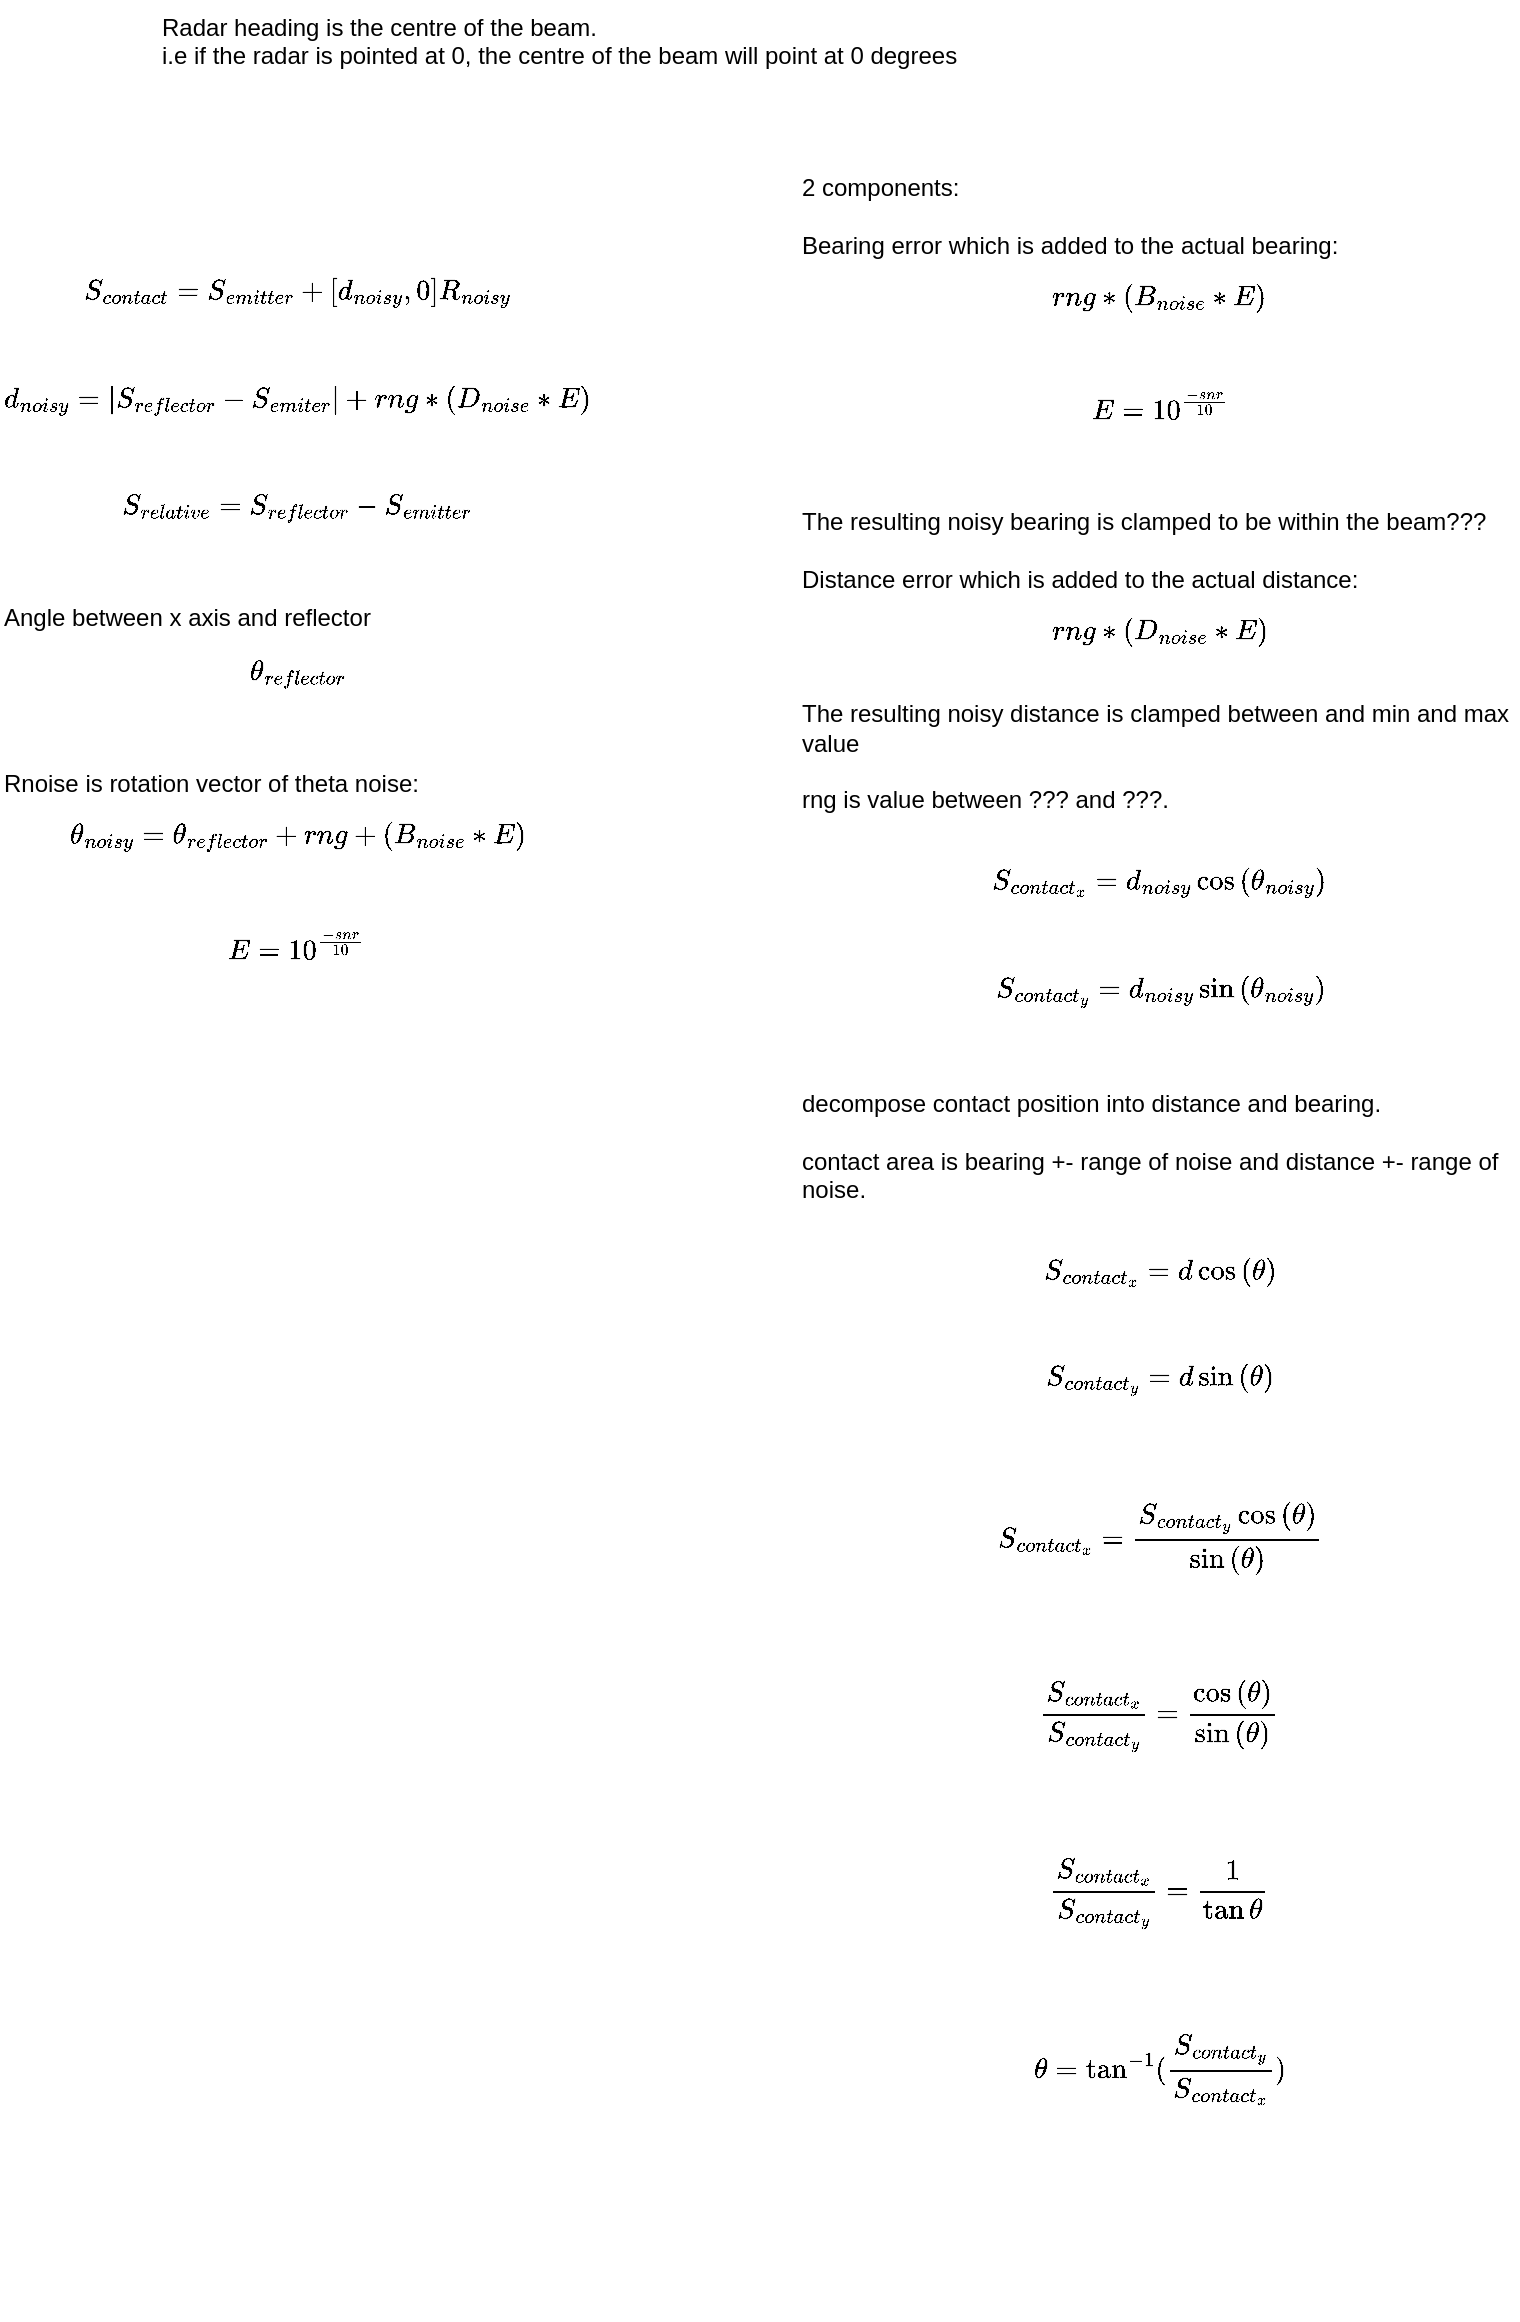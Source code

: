 <mxfile>
    <diagram id="oMWmP5yIQb9v1oDgImQl" name="Page-1">
        <mxGraphModel dx="-285" dy="1956" grid="1" gridSize="10" guides="1" tooltips="1" connect="1" arrows="1" fold="1" page="1" pageScale="1" pageWidth="827" pageHeight="1169" math="1" shadow="0">
            <root>
                <mxCell id="0"/>
                <mxCell id="1" parent="0"/>
                <mxCell id="2" value="$$ S_{contact} = S_{emitter} +[d_{noisy}, 0] R_{noisy}$$&lt;br&gt;$$ d_{noisy}=|S_{reflector}-S_{emiter}| +{rng} * (D_{noise} * E)&amp;nbsp;$$&lt;br&gt;$$ S_{relative} = S_{reflector} - S_{emitter}$$&lt;br&gt;&lt;br&gt;Angle between x axis and reflector&lt;br&gt;$$ \theta_{reflector} $$&lt;br&gt;&lt;br&gt;Rnoise is rotation vector of theta noise:&lt;br&gt;$$ \theta_{noisy} = \theta_{reflector} + {rng} + (B_{noise} * E)$$&lt;br&gt;$$ E = 10^{\frac{{-snr}}{10}}$$" style="text;html=1;strokeColor=none;fillColor=none;align=left;verticalAlign=top;whiteSpace=wrap;rounded=0;" parent="1" vertex="1">
                    <mxGeometry x="881" y="40" width="360" height="520" as="geometry"/>
                </mxCell>
                <mxCell id="3" value="2 components:&lt;br&gt;&lt;br&gt;Bearing error which is added to the actual bearing:&lt;br&gt;$$ {rng} * (B_{noise} * E) $$&lt;br&gt;$$ E = 10^{\frac{{-snr}}{10}} $$&lt;br&gt;&lt;br&gt;The resulting noisy bearing is clamped to be within the beam???&lt;br&gt;&lt;br&gt;Distance error which is added to the actual distance:&lt;br&gt;$$ {rng} * (D_{noise} * E) $$&lt;br&gt;The resulting noisy distance is clamped between and min and max value&lt;br&gt;&lt;br&gt;rng is value between ??? and ???.&lt;br&gt;&lt;br&gt;$$ S_{{contact}_x} = d_{noisy} \cos{(\theta_{noisy})} $$&lt;br&gt;$$ S_{{contact}_y} = d_{noisy} \sin{(\theta_{noisy})} $$&lt;br&gt;&lt;br&gt;decompose contact position into distance and bearing.&lt;br&gt;&lt;br&gt;contact area is bearing +- range of noise and distance +- range of noise.&lt;br&gt;&lt;br&gt;$$ S_{{contact}_x} = d \cos{(\theta)} $$&lt;br&gt;$$ S_{{contact}_y} = d \sin{(\theta)} $$&lt;br&gt;&lt;br&gt;$$ S_{{contact}_x} =\frac{S_{{contact}_y}&amp;nbsp;\cos{(\theta)}}{\sin{(\theta)}}$$&lt;br&gt;&lt;br&gt;$$ \frac{S_{{contact}_x}} {S_{{contact}_y}} = \frac{\cos{(\theta)}}{\sin{(\theta)}}$$&lt;br&gt;&lt;br&gt;$$ \frac{S_{{contact}_x}} {S_{{contact}_y}} = \frac{1}{\tan {\theta}}$$&lt;br&gt;&lt;br&gt;$$ \theta = \tan^{-1}({ \frac{S_{{contact}_y}} {S_{{contact}_x}} })$$" style="text;html=1;strokeColor=none;fillColor=none;align=left;verticalAlign=top;whiteSpace=wrap;rounded=0;" vertex="1" parent="1">
                    <mxGeometry x="1280" width="360" height="1080" as="geometry"/>
                </mxCell>
                <mxCell id="5" value="Radar heading is the centre of the beam.&lt;br&gt;i.e if the radar is pointed at 0, the centre of the beam will point at 0 degrees" style="text;html=1;strokeColor=none;fillColor=none;align=left;verticalAlign=top;whiteSpace=wrap;rounded=0;" vertex="1" parent="1">
                    <mxGeometry x="960" y="-80" width="480" height="40" as="geometry"/>
                </mxCell>
            </root>
        </mxGraphModel>
    </diagram>
</mxfile>